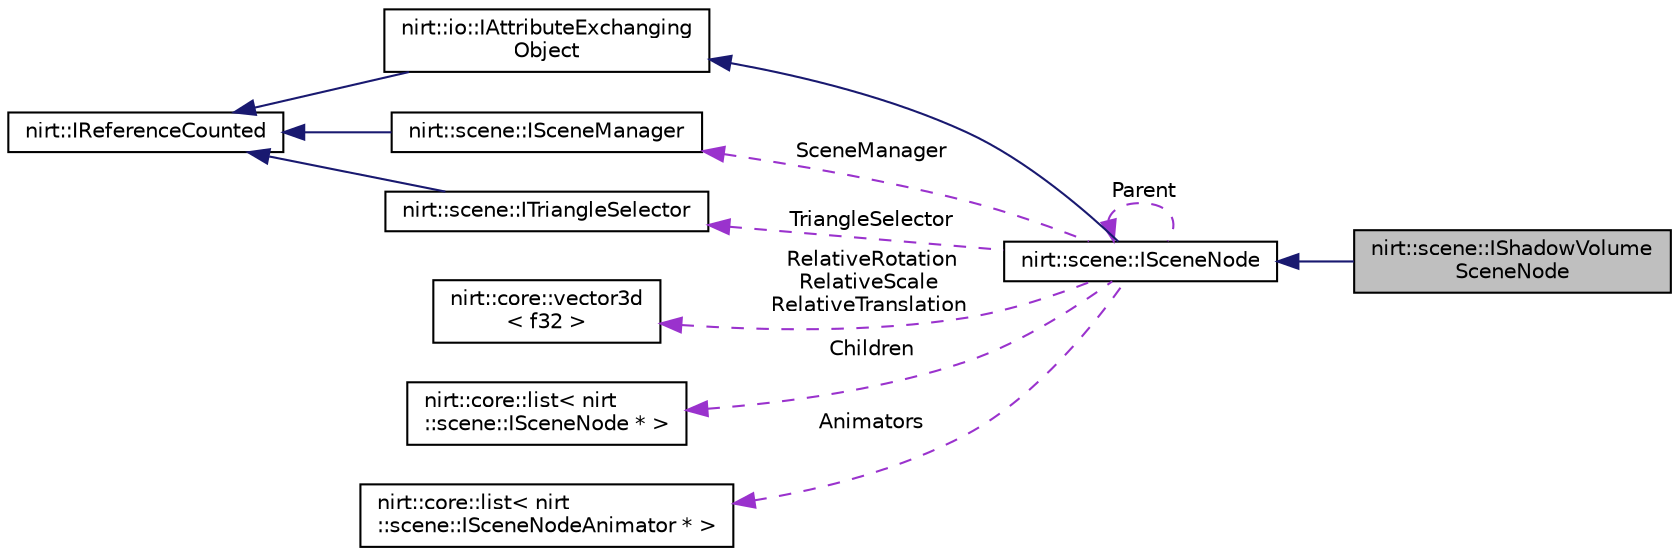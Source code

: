 digraph "nirt::scene::IShadowVolumeSceneNode"
{
 // LATEX_PDF_SIZE
  edge [fontname="Helvetica",fontsize="10",labelfontname="Helvetica",labelfontsize="10"];
  node [fontname="Helvetica",fontsize="10",shape=record];
  rankdir="LR";
  Node1 [label="nirt::scene::IShadowVolume\lSceneNode",height=0.2,width=0.4,color="black", fillcolor="grey75", style="filled", fontcolor="black",tooltip="Scene node for rendering a shadow volume into a stencil buffer."];
  Node2 -> Node1 [dir="back",color="midnightblue",fontsize="10",style="solid",fontname="Helvetica"];
  Node2 [label="nirt::scene::ISceneNode",height=0.2,width=0.4,color="black", fillcolor="white", style="filled",URL="$classnirt_1_1scene_1_1ISceneNode.html",tooltip="Scene node interface."];
  Node3 -> Node2 [dir="back",color="midnightblue",fontsize="10",style="solid",fontname="Helvetica"];
  Node3 [label="nirt::io::IAttributeExchanging\lObject",height=0.2,width=0.4,color="black", fillcolor="white", style="filled",URL="$classnirt_1_1io_1_1IAttributeExchangingObject.html",tooltip="An object which is able to serialize and deserialize its attributes into an attributes object."];
  Node4 -> Node3 [dir="back",color="midnightblue",fontsize="10",style="solid",fontname="Helvetica"];
  Node4 [label="nirt::IReferenceCounted",height=0.2,width=0.4,color="black", fillcolor="white", style="filled",URL="$classnirt_1_1IReferenceCounted.html",tooltip="Base class of most objects of the Nirtcpp Engine."];
  Node5 -> Node2 [dir="back",color="darkorchid3",fontsize="10",style="dashed",label=" RelativeRotation\nRelativeScale\nRelativeTranslation" ,fontname="Helvetica"];
  Node5 [label="nirt::core::vector3d\l\< f32 \>",height=0.2,width=0.4,color="black", fillcolor="white", style="filled",URL="$classnirt_1_1core_1_1vector3d.html",tooltip=" "];
  Node2 -> Node2 [dir="back",color="darkorchid3",fontsize="10",style="dashed",label=" Parent" ,fontname="Helvetica"];
  Node6 -> Node2 [dir="back",color="darkorchid3",fontsize="10",style="dashed",label=" Children" ,fontname="Helvetica"];
  Node6 [label="nirt::core::list\< nirt\l::scene::ISceneNode * \>",height=0.2,width=0.4,color="black", fillcolor="white", style="filled",URL="$classnirt_1_1core_1_1list.html",tooltip=" "];
  Node7 -> Node2 [dir="back",color="darkorchid3",fontsize="10",style="dashed",label=" Animators" ,fontname="Helvetica"];
  Node7 [label="nirt::core::list\< nirt\l::scene::ISceneNodeAnimator * \>",height=0.2,width=0.4,color="black", fillcolor="white", style="filled",URL="$classnirt_1_1core_1_1list.html",tooltip=" "];
  Node8 -> Node2 [dir="back",color="darkorchid3",fontsize="10",style="dashed",label=" SceneManager" ,fontname="Helvetica"];
  Node8 [label="nirt::scene::ISceneManager",height=0.2,width=0.4,color="black", fillcolor="white", style="filled",URL="$classnirt_1_1scene_1_1ISceneManager.html",tooltip="The Scene Manager manages scene nodes, mesh resources, cameras and all the other stuff."];
  Node4 -> Node8 [dir="back",color="midnightblue",fontsize="10",style="solid",fontname="Helvetica"];
  Node9 -> Node2 [dir="back",color="darkorchid3",fontsize="10",style="dashed",label=" TriangleSelector" ,fontname="Helvetica"];
  Node9 [label="nirt::scene::ITriangleSelector",height=0.2,width=0.4,color="black", fillcolor="white", style="filled",URL="$classnirt_1_1scene_1_1ITriangleSelector.html",tooltip="Interface to return triangles with specific properties."];
  Node4 -> Node9 [dir="back",color="midnightblue",fontsize="10",style="solid",fontname="Helvetica"];
}

